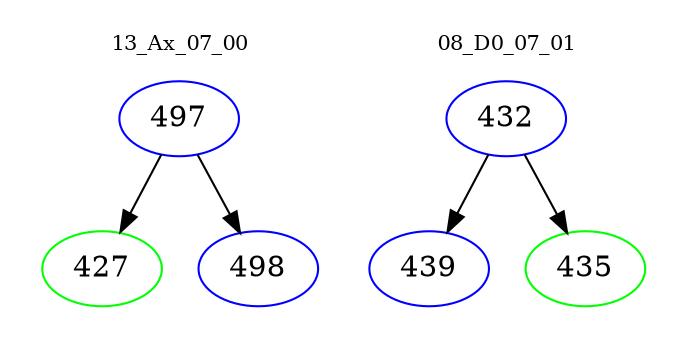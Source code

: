 digraph{
subgraph cluster_0 {
color = white
label = "13_Ax_07_00";
fontsize=10;
T0_497 [label="497", color="blue"]
T0_497 -> T0_427 [color="black"]
T0_427 [label="427", color="green"]
T0_497 -> T0_498 [color="black"]
T0_498 [label="498", color="blue"]
}
subgraph cluster_1 {
color = white
label = "08_D0_07_01";
fontsize=10;
T1_432 [label="432", color="blue"]
T1_432 -> T1_439 [color="black"]
T1_439 [label="439", color="blue"]
T1_432 -> T1_435 [color="black"]
T1_435 [label="435", color="green"]
}
}

